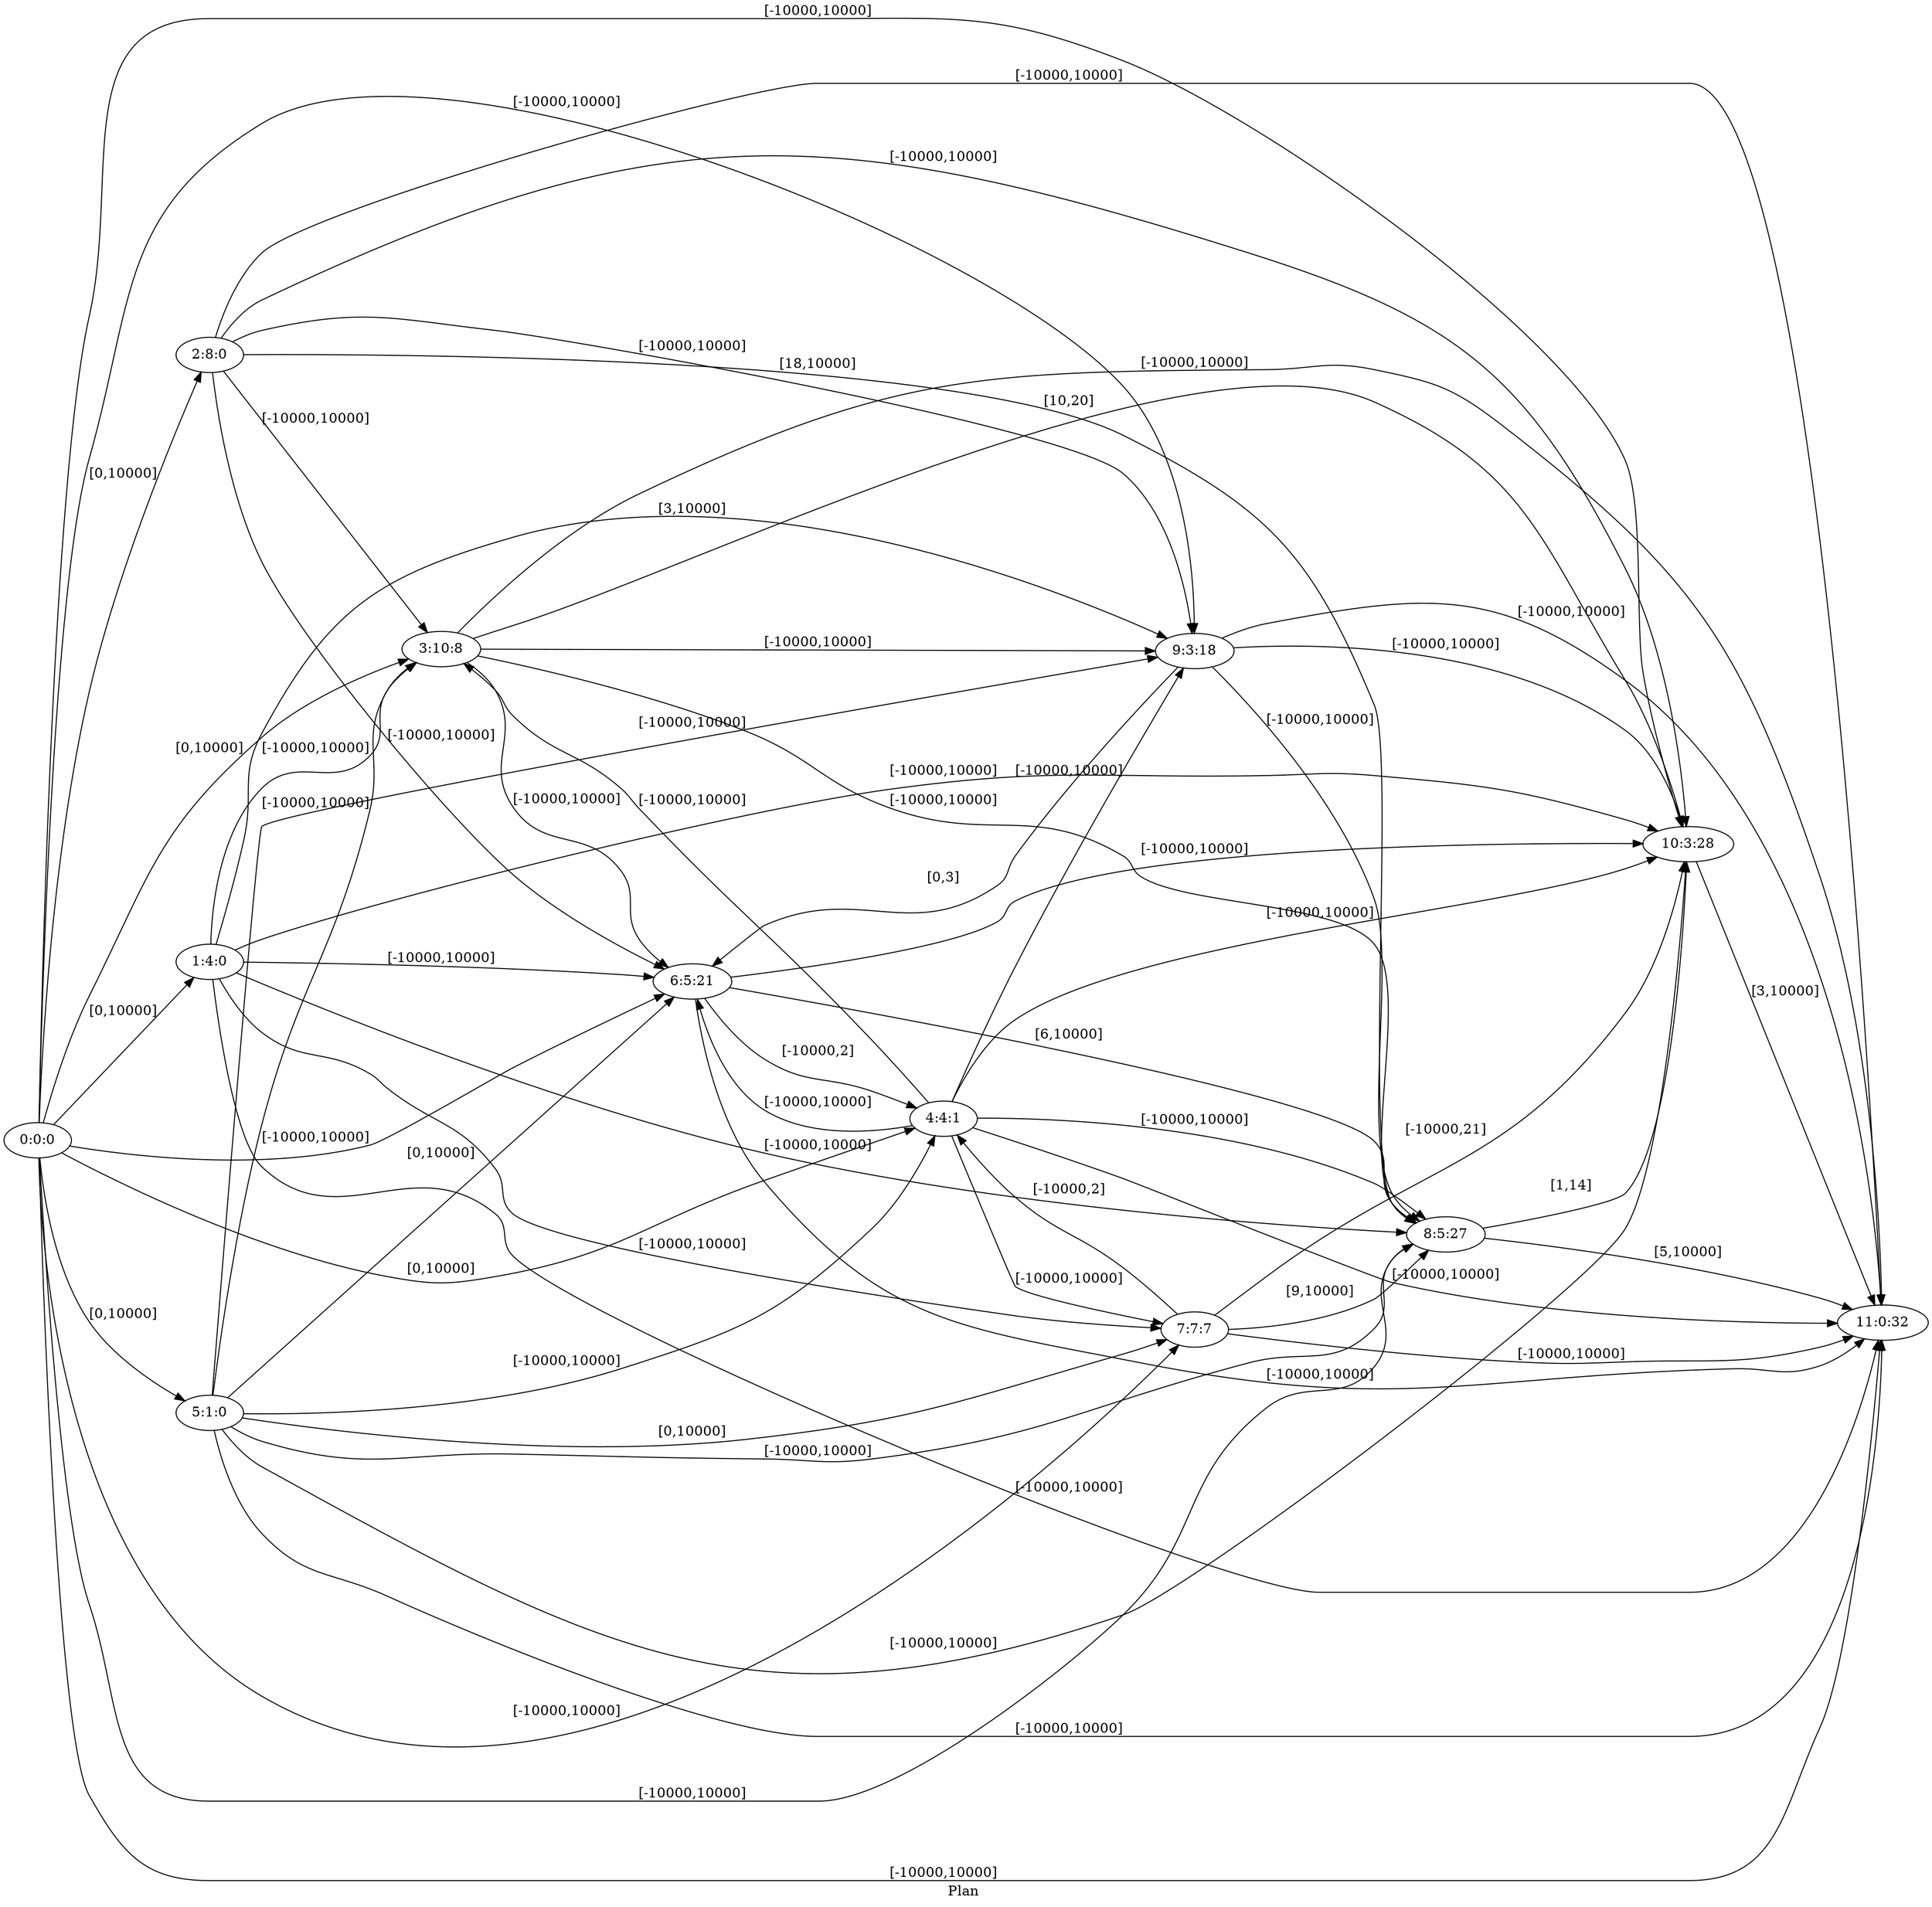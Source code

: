 digraph G {
 rankdir = LR;
 nodesep = .45; 
 size = 30;
label="Plan ";
 fldt = 0.622367;
"0:0:0"->"1:4:0"[ label = "[0,10000]"];
"0:0:0"->"2:8:0"[ label = "[0,10000]"];
"0:0:0"->"3:10:8"[ label = "[0,10000]"];
"0:0:0"->"4:4:1"[ label = "[0,10000]"];
"0:0:0"->"5:1:0"[ label = "[0,10000]"];
"0:0:0"->"6:5:21"[ label = "[-10000,10000]"];
"0:0:0"->"7:7:7"[ label = "[-10000,10000]"];
"0:0:0"->"8:5:27"[ label = "[-10000,10000]"];
"0:0:0"->"9:3:18"[ label = "[-10000,10000]"];
"0:0:0"->"10:3:28"[ label = "[-10000,10000]"];
"0:0:0"->"11:0:32"[ label = "[-10000,10000]"];
"1:4:0"->"3:10:8"[ label = "[-10000,10000]"];
"1:4:0"->"6:5:21"[ label = "[-10000,10000]"];
"1:4:0"->"7:7:7"[ label = "[-10000,10000]"];
"1:4:0"->"8:5:27"[ label = "[-10000,10000]"];
"1:4:0"->"9:3:18"[ label = "[3,10000]"];
"1:4:0"->"10:3:28"[ label = "[-10000,10000]"];
"1:4:0"->"11:0:32"[ label = "[-10000,10000]"];
"2:8:0"->"3:10:8"[ label = "[-10000,10000]"];
"2:8:0"->"6:5:21"[ label = "[-10000,10000]"];
"2:8:0"->"8:5:27"[ label = "[18,10000]"];
"2:8:0"->"9:3:18"[ label = "[-10000,10000]"];
"2:8:0"->"10:3:28"[ label = "[-10000,10000]"];
"2:8:0"->"11:0:32"[ label = "[-10000,10000]"];
"3:10:8"->"6:5:21"[ label = "[-10000,10000]"];
"3:10:8"->"8:5:27"[ label = "[-10000,10000]"];
"3:10:8"->"9:3:18"[ label = "[-10000,10000]"];
"3:10:8"->"10:3:28"[ label = "[10,20]"];
"3:10:8"->"11:0:32"[ label = "[-10000,10000]"];
"4:4:1"->"3:10:8"[ label = "[-10000,10000]"];
"4:4:1"->"6:5:21"[ label = "[-10000,10000]"];
"4:4:1"->"7:7:7"[ label = "[-10000,10000]"];
"4:4:1"->"8:5:27"[ label = "[-10000,10000]"];
"4:4:1"->"9:3:18"[ label = "[-10000,10000]"];
"4:4:1"->"10:3:28"[ label = "[-10000,10000]"];
"4:4:1"->"11:0:32"[ label = "[-10000,10000]"];
"5:1:0"->"3:10:8"[ label = "[-10000,10000]"];
"5:1:0"->"4:4:1"[ label = "[-10000,10000]"];
"5:1:0"->"6:5:21"[ label = "[0,10000]"];
"5:1:0"->"7:7:7"[ label = "[0,10000]"];
"5:1:0"->"8:5:27"[ label = "[-10000,10000]"];
"5:1:0"->"9:3:18"[ label = "[-10000,10000]"];
"5:1:0"->"10:3:28"[ label = "[-10000,10000]"];
"5:1:0"->"11:0:32"[ label = "[-10000,10000]"];
"6:5:21"->"4:4:1"[ label = "[-10000,2]"];
"6:5:21"->"8:5:27"[ label = "[6,10000]"];
"6:5:21"->"10:3:28"[ label = "[-10000,10000]"];
"6:5:21"->"11:0:32"[ label = "[-10000,10000]"];
"7:7:7"->"4:4:1"[ label = "[-10000,2]"];
"7:7:7"->"8:5:27"[ label = "[9,10000]"];
"7:7:7"->"10:3:28"[ label = "[-10000,21]"];
"7:7:7"->"11:0:32"[ label = "[-10000,10000]"];
"8:5:27"->"10:3:28"[ label = "[1,14]"];
"8:5:27"->"11:0:32"[ label = "[5,10000]"];
"9:3:18"->"6:5:21"[ label = "[0,3]"];
"9:3:18"->"8:5:27"[ label = "[-10000,10000]"];
"9:3:18"->"10:3:28"[ label = "[-10000,10000]"];
"9:3:18"->"11:0:32"[ label = "[-10000,10000]"];
"10:3:28"->"11:0:32"[ label = "[3,10000]"];
}
